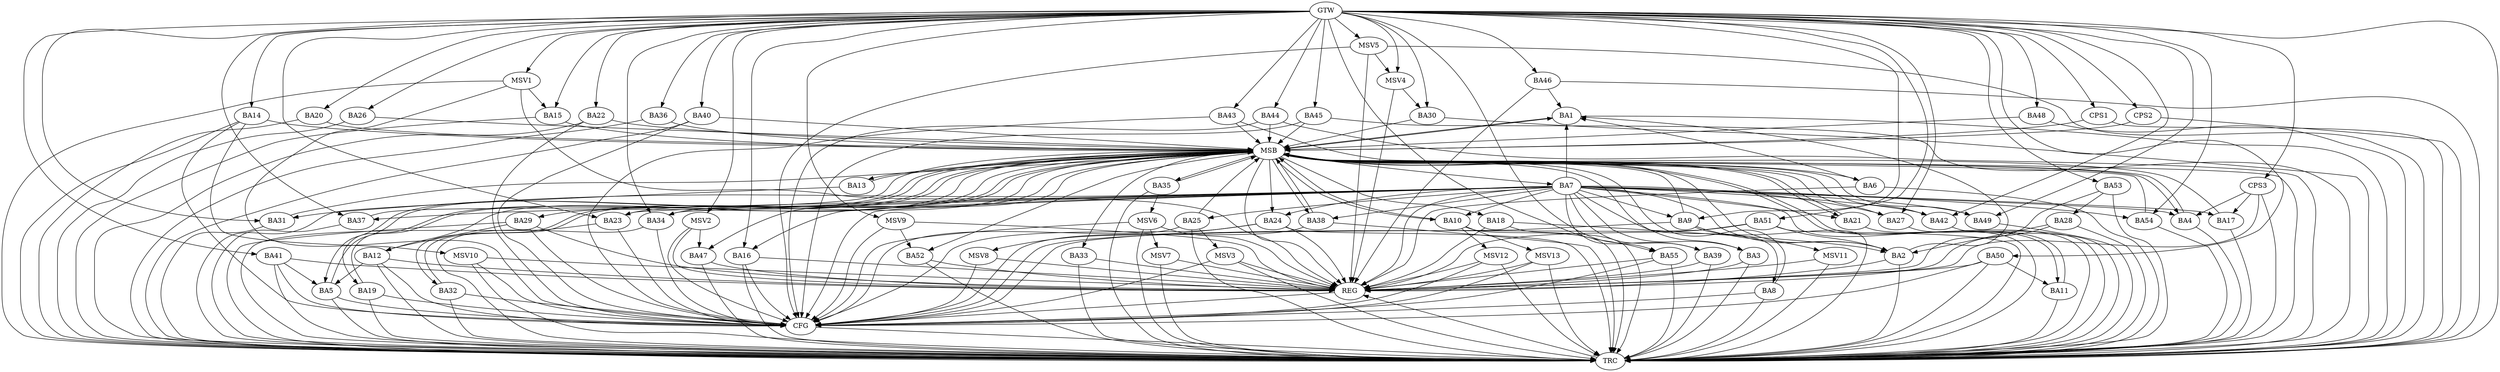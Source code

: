 strict digraph G {
  BA1 [ label="BA1" ];
  BA2 [ label="BA2" ];
  BA3 [ label="BA3" ];
  BA4 [ label="BA4" ];
  BA5 [ label="BA5" ];
  BA6 [ label="BA6" ];
  BA7 [ label="BA7" ];
  BA8 [ label="BA8" ];
  BA9 [ label="BA9" ];
  BA10 [ label="BA10" ];
  BA11 [ label="BA11" ];
  BA12 [ label="BA12" ];
  BA13 [ label="BA13" ];
  BA14 [ label="BA14" ];
  BA15 [ label="BA15" ];
  BA16 [ label="BA16" ];
  BA17 [ label="BA17" ];
  BA18 [ label="BA18" ];
  BA19 [ label="BA19" ];
  BA20 [ label="BA20" ];
  BA21 [ label="BA21" ];
  BA22 [ label="BA22" ];
  BA23 [ label="BA23" ];
  BA24 [ label="BA24" ];
  BA25 [ label="BA25" ];
  BA26 [ label="BA26" ];
  BA27 [ label="BA27" ];
  BA28 [ label="BA28" ];
  BA29 [ label="BA29" ];
  BA30 [ label="BA30" ];
  BA31 [ label="BA31" ];
  BA32 [ label="BA32" ];
  BA33 [ label="BA33" ];
  BA34 [ label="BA34" ];
  BA35 [ label="BA35" ];
  BA36 [ label="BA36" ];
  BA37 [ label="BA37" ];
  BA38 [ label="BA38" ];
  BA39 [ label="BA39" ];
  BA40 [ label="BA40" ];
  BA41 [ label="BA41" ];
  BA42 [ label="BA42" ];
  BA43 [ label="BA43" ];
  BA44 [ label="BA44" ];
  BA45 [ label="BA45" ];
  BA46 [ label="BA46" ];
  BA47 [ label="BA47" ];
  BA48 [ label="BA48" ];
  BA49 [ label="BA49" ];
  BA50 [ label="BA50" ];
  BA51 [ label="BA51" ];
  BA52 [ label="BA52" ];
  BA53 [ label="BA53" ];
  BA54 [ label="BA54" ];
  BA55 [ label="BA55" ];
  CPS1 [ label="CPS1" ];
  CPS2 [ label="CPS2" ];
  CPS3 [ label="CPS3" ];
  GTW [ label="GTW" ];
  REG [ label="REG" ];
  MSB [ label="MSB" ];
  CFG [ label="CFG" ];
  TRC [ label="TRC" ];
  MSV1 [ label="MSV1" ];
  MSV2 [ label="MSV2" ];
  MSV3 [ label="MSV3" ];
  MSV4 [ label="MSV4" ];
  MSV5 [ label="MSV5" ];
  MSV6 [ label="MSV6" ];
  MSV7 [ label="MSV7" ];
  MSV8 [ label="MSV8" ];
  MSV9 [ label="MSV9" ];
  MSV10 [ label="MSV10" ];
  MSV11 [ label="MSV11" ];
  MSV12 [ label="MSV12" ];
  MSV13 [ label="MSV13" ];
  BA2 -> BA1;
  BA6 -> BA1;
  BA7 -> BA2;
  BA12 -> BA5;
  BA18 -> BA2;
  BA28 -> BA2;
  BA29 -> BA12;
  BA41 -> BA5;
  BA46 -> BA1;
  BA50 -> BA11;
  BA51 -> BA2;
  BA53 -> BA28;
  CPS3 -> BA4;
  CPS3 -> BA17;
  GTW -> BA9;
  GTW -> BA14;
  GTW -> BA15;
  GTW -> BA16;
  GTW -> BA20;
  GTW -> BA22;
  GTW -> BA23;
  GTW -> BA26;
  GTW -> BA27;
  GTW -> BA30;
  GTW -> BA31;
  GTW -> BA34;
  GTW -> BA36;
  GTW -> BA37;
  GTW -> BA39;
  GTW -> BA40;
  GTW -> BA41;
  GTW -> BA42;
  GTW -> BA43;
  GTW -> BA44;
  GTW -> BA45;
  GTW -> BA46;
  GTW -> BA48;
  GTW -> BA49;
  GTW -> BA50;
  GTW -> BA51;
  GTW -> BA53;
  GTW -> BA54;
  GTW -> BA55;
  GTW -> CPS1;
  GTW -> CPS2;
  GTW -> CPS3;
  BA2 -> REG;
  BA3 -> REG;
  BA6 -> REG;
  BA7 -> REG;
  BA12 -> REG;
  BA16 -> REG;
  BA18 -> REG;
  BA24 -> REG;
  BA28 -> REG;
  BA29 -> REG;
  BA33 -> REG;
  BA39 -> REG;
  BA41 -> REG;
  BA46 -> REG;
  BA47 -> REG;
  BA50 -> REG;
  BA51 -> REG;
  BA52 -> REG;
  BA53 -> REG;
  BA55 -> REG;
  CPS3 -> REG;
  BA1 -> MSB;
  MSB -> BA2;
  MSB -> REG;
  BA4 -> MSB;
  MSB -> BA1;
  BA5 -> MSB;
  MSB -> BA3;
  BA8 -> MSB;
  BA9 -> MSB;
  BA10 -> MSB;
  MSB -> BA6;
  BA11 -> MSB;
  MSB -> BA7;
  BA13 -> MSB;
  BA14 -> MSB;
  BA15 -> MSB;
  MSB -> BA13;
  BA17 -> MSB;
  BA19 -> MSB;
  MSB -> BA12;
  BA20 -> MSB;
  BA21 -> MSB;
  BA22 -> MSB;
  MSB -> BA18;
  BA23 -> MSB;
  MSB -> BA5;
  BA25 -> MSB;
  BA26 -> MSB;
  BA27 -> MSB;
  BA30 -> MSB;
  BA31 -> MSB;
  BA32 -> MSB;
  BA34 -> MSB;
  MSB -> BA10;
  BA35 -> MSB;
  BA36 -> MSB;
  MSB -> BA4;
  BA37 -> MSB;
  MSB -> BA21;
  BA38 -> MSB;
  BA40 -> MSB;
  BA42 -> MSB;
  BA43 -> MSB;
  MSB -> BA11;
  BA44 -> MSB;
  BA45 -> MSB;
  BA48 -> MSB;
  BA49 -> MSB;
  BA54 -> MSB;
  MSB -> BA32;
  CPS1 -> MSB;
  MSB -> BA33;
  MSB -> BA24;
  MSB -> BA38;
  MSB -> BA47;
  CPS2 -> MSB;
  MSB -> BA19;
  MSB -> BA52;
  MSB -> BA35;
  MSB -> BA29;
  BA5 -> CFG;
  BA9 -> CFG;
  BA24 -> CFG;
  BA29 -> CFG;
  BA23 -> CFG;
  BA14 -> CFG;
  BA22 -> CFG;
  BA43 -> CFG;
  BA16 -> CFG;
  BA45 -> CFG;
  BA34 -> CFG;
  BA40 -> CFG;
  BA38 -> CFG;
  BA32 -> CFG;
  BA12 -> CFG;
  BA41 -> CFG;
  BA8 -> CFG;
  BA50 -> CFG;
  BA44 -> CFG;
  BA51 -> CFG;
  BA25 -> CFG;
  BA19 -> CFG;
  BA7 -> CFG;
  BA55 -> CFG;
  REG -> CFG;
  BA1 -> TRC;
  BA2 -> TRC;
  BA3 -> TRC;
  BA4 -> TRC;
  BA5 -> TRC;
  BA6 -> TRC;
  BA7 -> TRC;
  BA8 -> TRC;
  BA9 -> TRC;
  BA10 -> TRC;
  BA11 -> TRC;
  BA12 -> TRC;
  BA13 -> TRC;
  BA14 -> TRC;
  BA15 -> TRC;
  BA16 -> TRC;
  BA17 -> TRC;
  BA18 -> TRC;
  BA19 -> TRC;
  BA20 -> TRC;
  BA21 -> TRC;
  BA22 -> TRC;
  BA23 -> TRC;
  BA24 -> TRC;
  BA25 -> TRC;
  BA26 -> TRC;
  BA27 -> TRC;
  BA28 -> TRC;
  BA29 -> TRC;
  BA30 -> TRC;
  BA31 -> TRC;
  BA32 -> TRC;
  BA33 -> TRC;
  BA34 -> TRC;
  BA35 -> TRC;
  BA36 -> TRC;
  BA37 -> TRC;
  BA38 -> TRC;
  BA39 -> TRC;
  BA40 -> TRC;
  BA41 -> TRC;
  BA42 -> TRC;
  BA43 -> TRC;
  BA44 -> TRC;
  BA45 -> TRC;
  BA46 -> TRC;
  BA47 -> TRC;
  BA48 -> TRC;
  BA49 -> TRC;
  BA50 -> TRC;
  BA51 -> TRC;
  BA52 -> TRC;
  BA53 -> TRC;
  BA54 -> TRC;
  BA55 -> TRC;
  CPS1 -> TRC;
  CPS2 -> TRC;
  CPS3 -> TRC;
  GTW -> TRC;
  CFG -> TRC;
  TRC -> REG;
  BA7 -> BA17;
  BA7 -> BA4;
  BA7 -> BA9;
  BA7 -> BA42;
  BA7 -> BA31;
  BA7 -> BA39;
  BA7 -> BA1;
  BA7 -> BA27;
  BA7 -> BA55;
  BA7 -> BA49;
  BA7 -> BA8;
  BA7 -> BA25;
  BA7 -> BA54;
  BA7 -> BA21;
  BA7 -> BA34;
  BA7 -> BA37;
  BA7 -> BA3;
  BA7 -> BA38;
  BA7 -> BA23;
  BA7 -> BA10;
  BA7 -> BA24;
  BA7 -> BA16;
  MSV1 -> BA15;
  GTW -> MSV1;
  MSV1 -> REG;
  MSV1 -> TRC;
  MSV1 -> CFG;
  MSV2 -> BA47;
  GTW -> MSV2;
  MSV2 -> REG;
  MSV2 -> CFG;
  BA25 -> MSV3;
  MSV3 -> REG;
  MSV3 -> TRC;
  MSV3 -> CFG;
  MSV4 -> BA30;
  GTW -> MSV4;
  MSV4 -> REG;
  MSV5 -> MSV4;
  GTW -> MSV5;
  MSV5 -> REG;
  MSV5 -> TRC;
  MSV5 -> CFG;
  BA35 -> MSV6;
  MSV6 -> REG;
  MSV6 -> TRC;
  MSV6 -> CFG;
  MSV6 -> MSV7;
  MSV7 -> REG;
  MSV7 -> TRC;
  BA24 -> MSV8;
  MSV8 -> REG;
  MSV8 -> CFG;
  MSV9 -> BA52;
  GTW -> MSV9;
  MSV9 -> REG;
  MSV9 -> CFG;
  BA14 -> MSV10;
  MSV10 -> REG;
  MSV10 -> TRC;
  MSV10 -> CFG;
  BA9 -> MSV11;
  MSV11 -> REG;
  MSV11 -> TRC;
  BA10 -> MSV12;
  MSV12 -> REG;
  MSV12 -> TRC;
  MSV12 -> CFG;
  BA10 -> MSV13;
  MSV13 -> REG;
  MSV13 -> TRC;
  MSV13 -> CFG;
}
